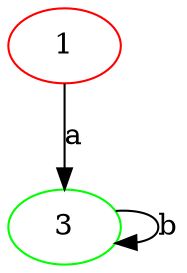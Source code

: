 digraph {
	1 [color="red"]
	1 -> 3 [label="a"]
	3 [color="green"]
	3 [color="green"]
	3 -> 3 [label="b"]
}